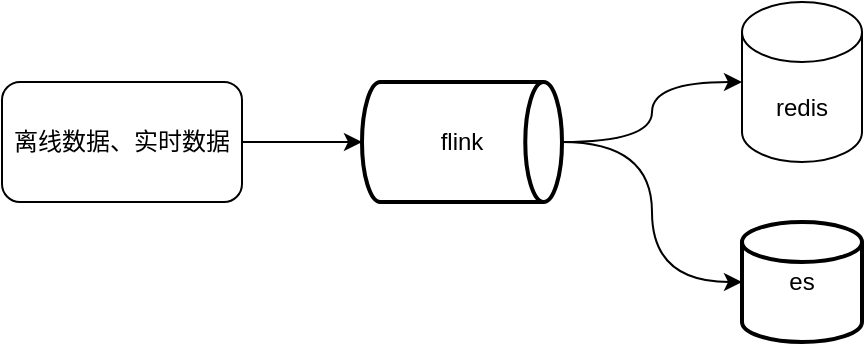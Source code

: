 <mxfile version="22.1.21" type="github">
  <diagram name="Page-1" id="S1rUACISWY6sOPMUhKgR">
    <mxGraphModel dx="1157" dy="636" grid="1" gridSize="10" guides="1" tooltips="1" connect="1" arrows="1" fold="1" page="1" pageScale="1" pageWidth="850" pageHeight="1100" math="0" shadow="0">
      <root>
        <mxCell id="0" />
        <mxCell id="1" parent="0" />
        <mxCell id="gFvDrg3oWhb2z8PfJJtu-1" value="离线数据、实时数据" style="rounded=1;whiteSpace=wrap;html=1;" vertex="1" parent="1">
          <mxGeometry x="100" y="90" width="120" height="60" as="geometry" />
        </mxCell>
        <mxCell id="gFvDrg3oWhb2z8PfJJtu-2" value="redis" style="shape=cylinder3;whiteSpace=wrap;html=1;boundedLbl=1;backgroundOutline=1;size=15;" vertex="1" parent="1">
          <mxGeometry x="470" y="50" width="60" height="80" as="geometry" />
        </mxCell>
        <mxCell id="gFvDrg3oWhb2z8PfJJtu-6" value="flink" style="strokeWidth=2;html=1;shape=mxgraph.flowchart.direct_data;whiteSpace=wrap;" vertex="1" parent="1">
          <mxGeometry x="280" y="90" width="100" height="60" as="geometry" />
        </mxCell>
        <mxCell id="gFvDrg3oWhb2z8PfJJtu-7" value="es" style="strokeWidth=2;html=1;shape=mxgraph.flowchart.database;whiteSpace=wrap;" vertex="1" parent="1">
          <mxGeometry x="470" y="160" width="60" height="60" as="geometry" />
        </mxCell>
        <mxCell id="gFvDrg3oWhb2z8PfJJtu-8" style="edgeStyle=orthogonalEdgeStyle;rounded=0;orthogonalLoop=1;jettySize=auto;html=1;entryX=0;entryY=0.5;entryDx=0;entryDy=0;entryPerimeter=0;" edge="1" parent="1" source="gFvDrg3oWhb2z8PfJJtu-1" target="gFvDrg3oWhb2z8PfJJtu-6">
          <mxGeometry relative="1" as="geometry" />
        </mxCell>
        <mxCell id="gFvDrg3oWhb2z8PfJJtu-9" style="edgeStyle=orthogonalEdgeStyle;rounded=0;orthogonalLoop=1;jettySize=auto;html=1;entryX=0;entryY=0.5;entryDx=0;entryDy=0;entryPerimeter=0;curved=1;" edge="1" parent="1" source="gFvDrg3oWhb2z8PfJJtu-6" target="gFvDrg3oWhb2z8PfJJtu-2">
          <mxGeometry relative="1" as="geometry" />
        </mxCell>
        <mxCell id="gFvDrg3oWhb2z8PfJJtu-10" style="edgeStyle=orthogonalEdgeStyle;rounded=0;orthogonalLoop=1;jettySize=auto;html=1;entryX=0;entryY=0.5;entryDx=0;entryDy=0;entryPerimeter=0;curved=1;" edge="1" parent="1" source="gFvDrg3oWhb2z8PfJJtu-6" target="gFvDrg3oWhb2z8PfJJtu-7">
          <mxGeometry relative="1" as="geometry" />
        </mxCell>
      </root>
    </mxGraphModel>
  </diagram>
</mxfile>
